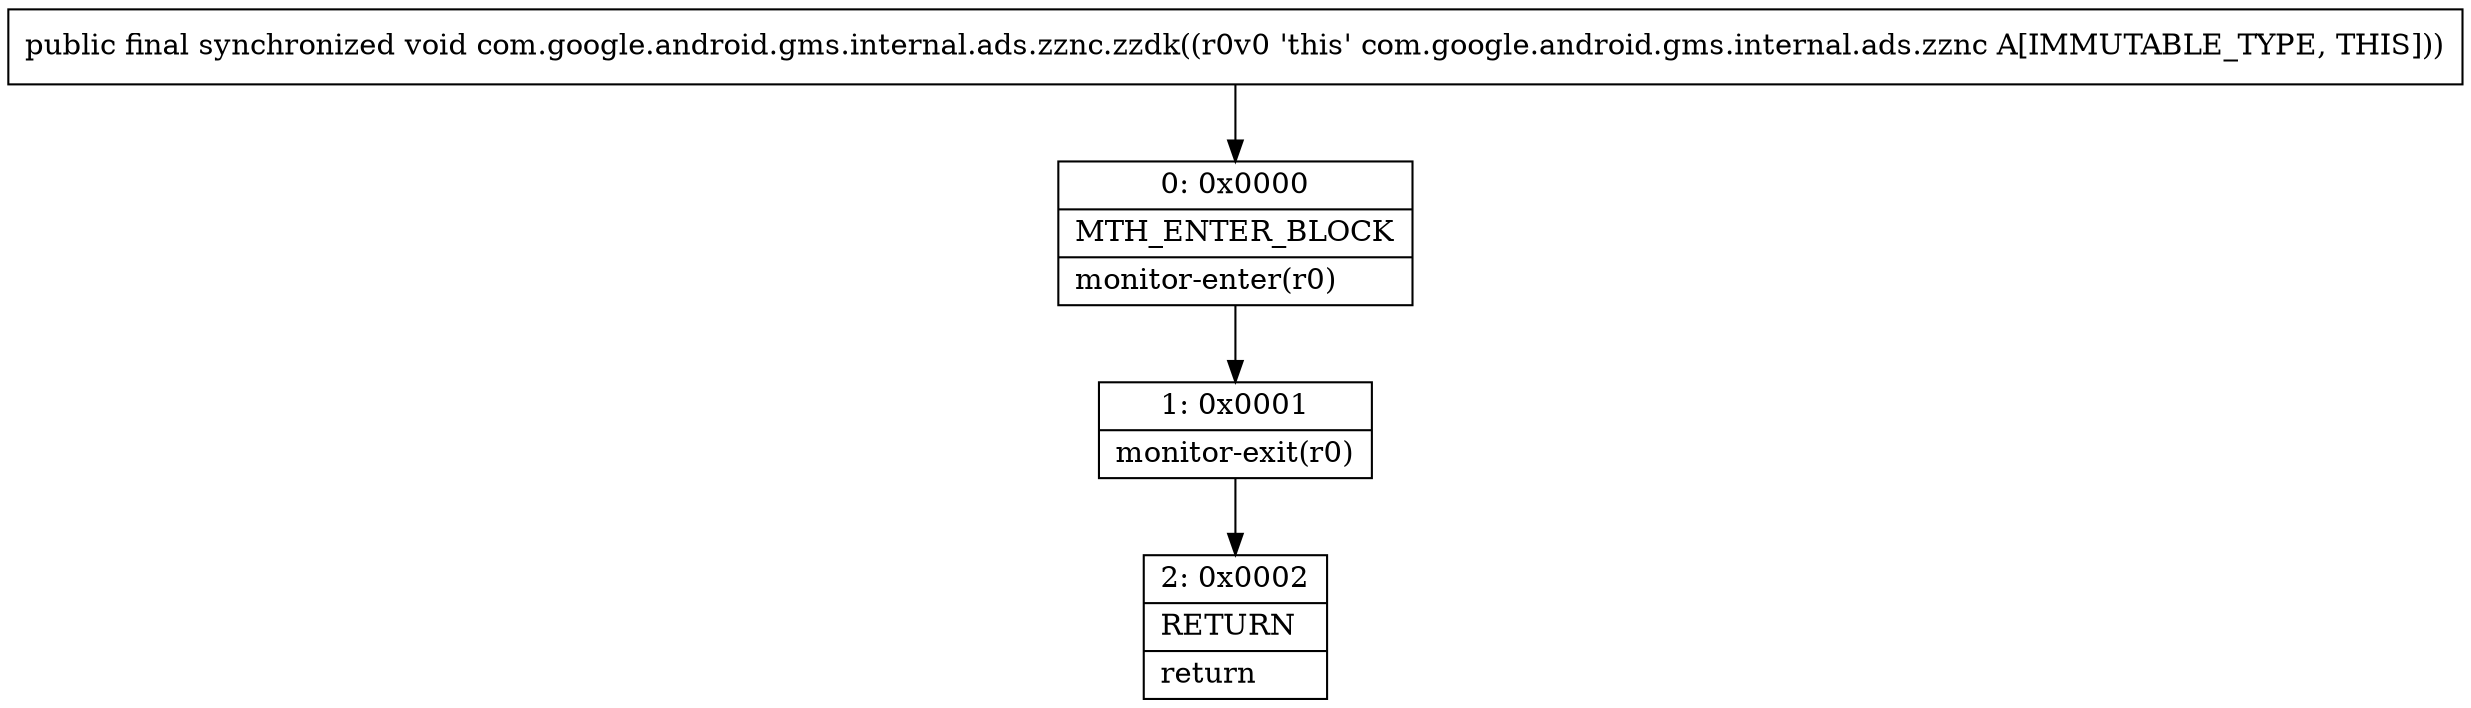 digraph "CFG forcom.google.android.gms.internal.ads.zznc.zzdk()V" {
Node_0 [shape=record,label="{0\:\ 0x0000|MTH_ENTER_BLOCK\l|monitor\-enter(r0)\l}"];
Node_1 [shape=record,label="{1\:\ 0x0001|monitor\-exit(r0)\l}"];
Node_2 [shape=record,label="{2\:\ 0x0002|RETURN\l|return\l}"];
MethodNode[shape=record,label="{public final synchronized void com.google.android.gms.internal.ads.zznc.zzdk((r0v0 'this' com.google.android.gms.internal.ads.zznc A[IMMUTABLE_TYPE, THIS])) }"];
MethodNode -> Node_0;
Node_0 -> Node_1;
Node_1 -> Node_2;
}

